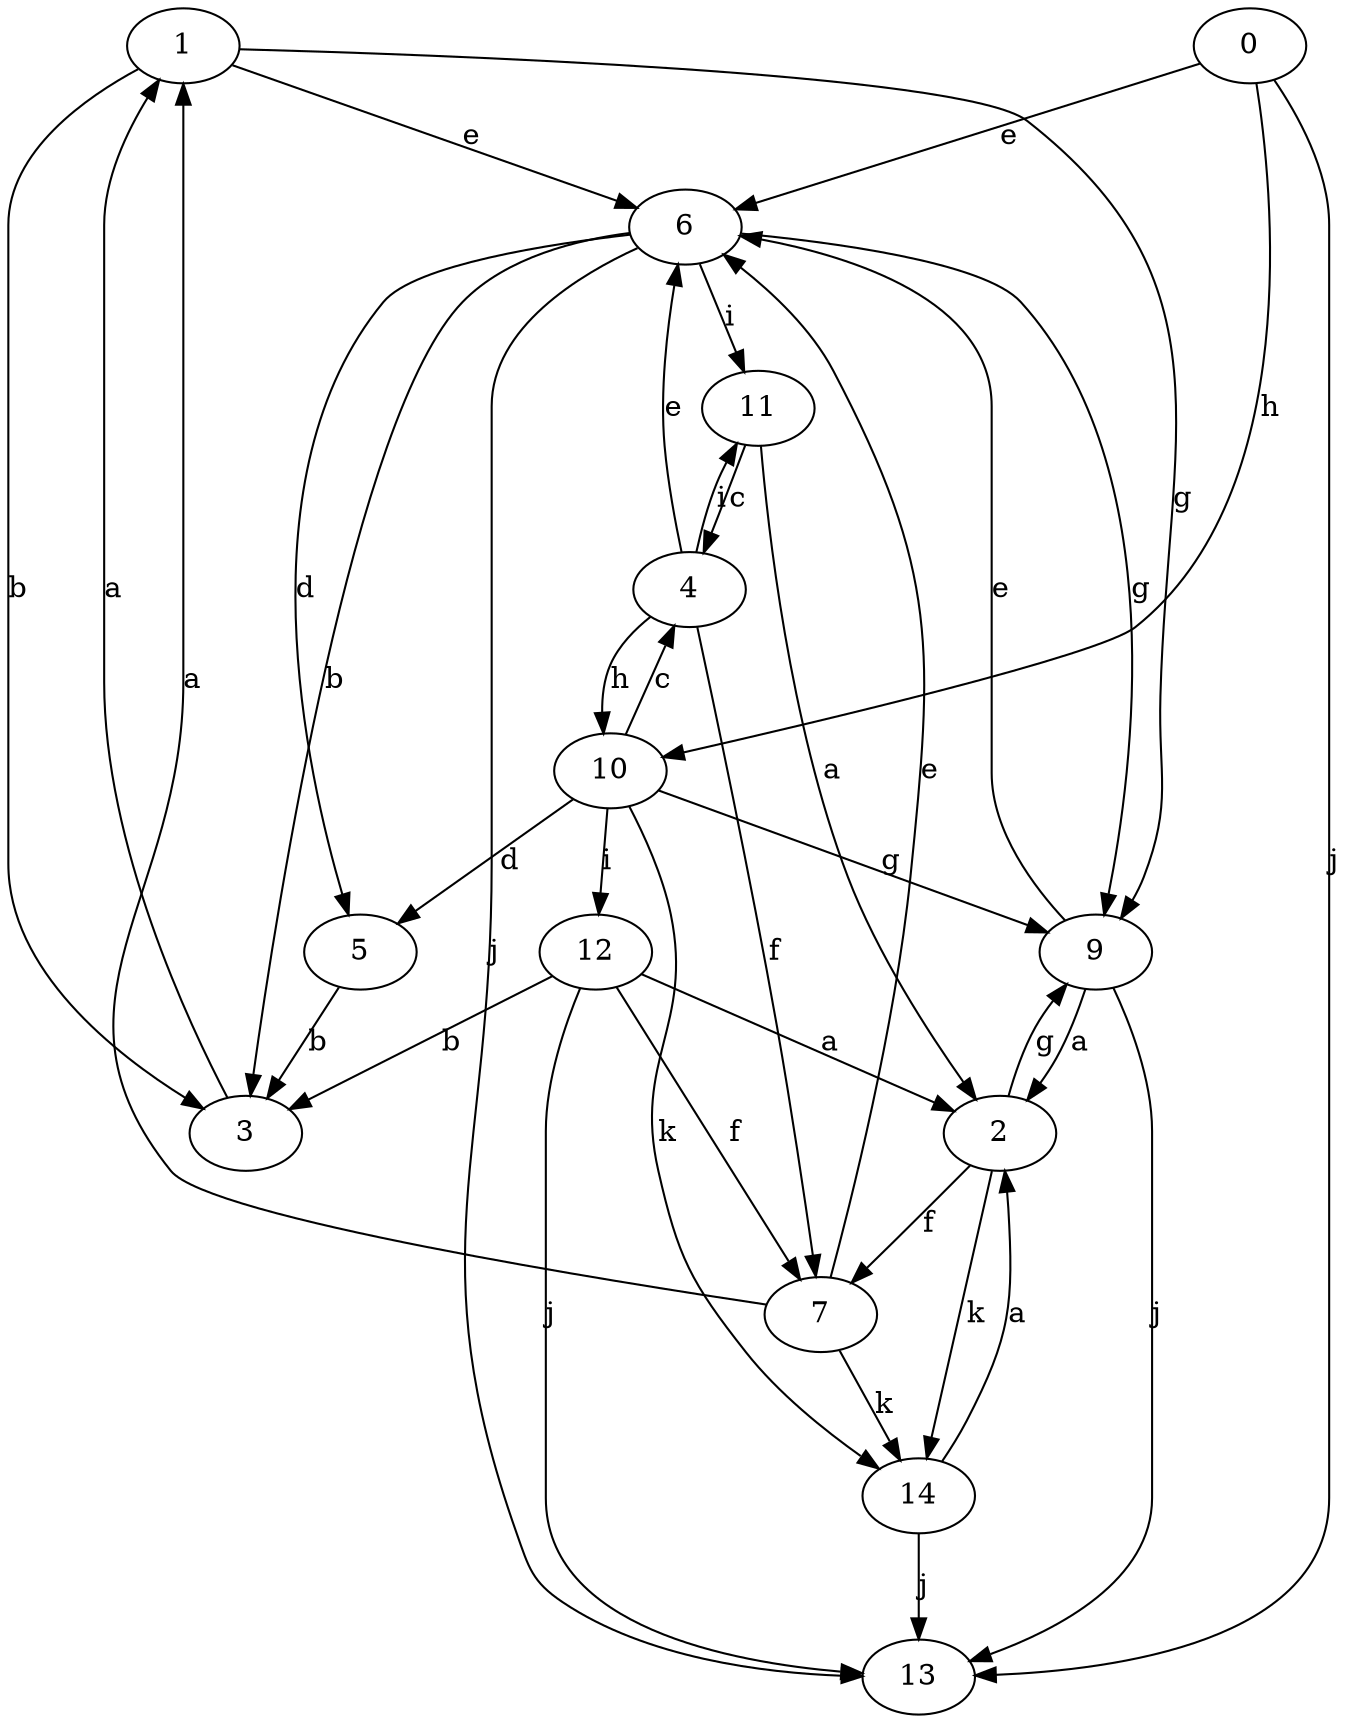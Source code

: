 strict digraph  {
1;
2;
3;
4;
5;
6;
0;
7;
9;
10;
11;
12;
13;
14;
1 -> 3  [label=b];
1 -> 6  [label=e];
1 -> 9  [label=g];
2 -> 7  [label=f];
2 -> 9  [label=g];
2 -> 14  [label=k];
3 -> 1  [label=a];
4 -> 6  [label=e];
4 -> 7  [label=f];
4 -> 10  [label=h];
4 -> 11  [label=i];
5 -> 3  [label=b];
6 -> 3  [label=b];
6 -> 5  [label=d];
6 -> 9  [label=g];
6 -> 11  [label=i];
6 -> 13  [label=j];
0 -> 6  [label=e];
0 -> 10  [label=h];
0 -> 13  [label=j];
7 -> 1  [label=a];
7 -> 6  [label=e];
7 -> 14  [label=k];
9 -> 2  [label=a];
9 -> 6  [label=e];
9 -> 13  [label=j];
10 -> 4  [label=c];
10 -> 5  [label=d];
10 -> 9  [label=g];
10 -> 12  [label=i];
10 -> 14  [label=k];
11 -> 2  [label=a];
11 -> 4  [label=c];
12 -> 2  [label=a];
12 -> 3  [label=b];
12 -> 7  [label=f];
12 -> 13  [label=j];
14 -> 2  [label=a];
14 -> 13  [label=j];
}
